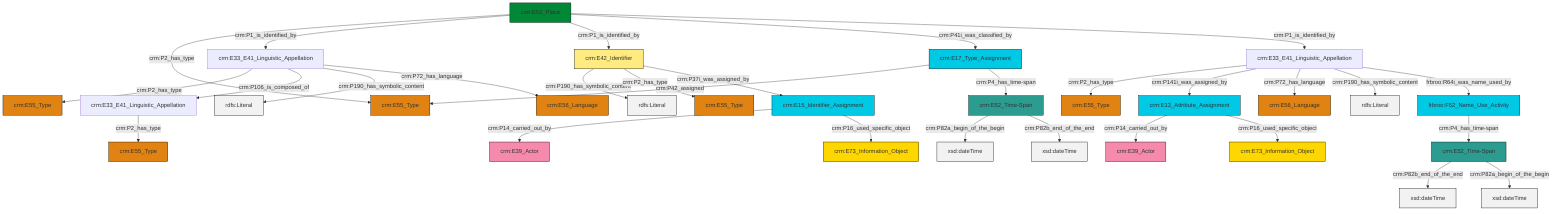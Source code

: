 graph TD
classDef Literal fill:#f2f2f2,stroke:#000000;
classDef CRM_Entity fill:#FFFFFF,stroke:#000000;
classDef Temporal_Entity fill:#00C9E6, stroke:#000000;
classDef Type fill:#E18312, stroke:#000000;
classDef Time-Span fill:#2C9C91, stroke:#000000;
classDef Appellation fill:#FFEB7F, stroke:#000000;
classDef Place fill:#008836, stroke:#000000;
classDef Persistent_Item fill:#B266B2, stroke:#000000;
classDef Conceptual_Object fill:#FFD700, stroke:#000000;
classDef Physical_Thing fill:#D2B48C, stroke:#000000;
classDef Actor fill:#f58aad, stroke:#000000;
classDef PC_Classes fill:#4ce600, stroke:#000000;
classDef Multi fill:#cccccc,stroke:#000000;

0["crm:E53_Place"]:::Place -->|crm:P2_has_type| 1["crm:E55_Type"]:::Type
2["crm:E33_E41_Linguistic_Appellation"]:::Default -->|crm:P2_has_type| 3["crm:E55_Type"]:::Type
4["crm:E33_E41_Linguistic_Appellation"]:::Default -->|crm:P2_has_type| 5["crm:E55_Type"]:::Type
8["crm:E42_Identifier"]:::Appellation -->|crm:P190_has_symbolic_content| 9[rdfs:Literal]:::Literal
10["crm:E33_E41_Linguistic_Appellation"]:::Default -->|crm:P2_has_type| 11["crm:E55_Type"]:::Type
12["crm:E52_Time-Span"]:::Time-Span -->|crm:P82b_end_of_the_end| 13[xsd:dateTime]:::Literal
0["crm:E53_Place"]:::Place -->|crm:P1_is_identified_by| 4["crm:E33_E41_Linguistic_Appellation"]:::Default
2["crm:E33_E41_Linguistic_Appellation"]:::Default -->|crm:P141i_was_assigned_by| 14["crm:E13_Attribute_Assignment"]:::Temporal_Entity
8["crm:E42_Identifier"]:::Appellation -->|crm:P2_has_type| 15["crm:E55_Type"]:::Type
20["crm:E15_Identifier_Assignment"]:::Temporal_Entity -->|crm:P14_carried_out_by| 6["crm:E39_Actor"]:::Actor
14["crm:E13_Attribute_Assignment"]:::Temporal_Entity -->|crm:P14_carried_out_by| 21["crm:E39_Actor"]:::Actor
12["crm:E52_Time-Span"]:::Time-Span -->|crm:P82a_begin_of_the_begin| 22[xsd:dateTime]:::Literal
8["crm:E42_Identifier"]:::Appellation -->|crm:P37i_was_assigned_by| 20["crm:E15_Identifier_Assignment"]:::Temporal_Entity
0["crm:E53_Place"]:::Place -->|crm:P1_is_identified_by| 8["crm:E42_Identifier"]:::Appellation
4["crm:E33_E41_Linguistic_Appellation"]:::Default -->|crm:P106_is_composed_of| 10["crm:E33_E41_Linguistic_Appellation"]:::Default
2["crm:E33_E41_Linguistic_Appellation"]:::Default -->|crm:P72_has_language| 25["crm:E56_Language"]:::Type
0["crm:E53_Place"]:::Place -->|crm:P41i_was_classified_by| 18["crm:E17_Type_Assignment"]:::Temporal_Entity
0["crm:E53_Place"]:::Place -->|crm:P1_is_identified_by| 2["crm:E33_E41_Linguistic_Appellation"]:::Default
2["crm:E33_E41_Linguistic_Appellation"]:::Default -->|crm:P190_has_symbolic_content| 35[rdfs:Literal]:::Literal
14["crm:E13_Attribute_Assignment"]:::Temporal_Entity -->|crm:P16_used_specific_object| 27["crm:E73_Information_Object"]:::Conceptual_Object
18["crm:E17_Type_Assignment"]:::Temporal_Entity -->|crm:P42_assigned| 1["crm:E55_Type"]:::Type
41["crm:E52_Time-Span"]:::Time-Span -->|crm:P82a_begin_of_the_begin| 42[xsd:dateTime]:::Literal
4["crm:E33_E41_Linguistic_Appellation"]:::Default -->|crm:P190_has_symbolic_content| 45[rdfs:Literal]:::Literal
2["crm:E33_E41_Linguistic_Appellation"]:::Default -->|frbroo:R64i_was_name_used_by| 38["frbroo:F52_Name_Use_Activity"]:::Temporal_Entity
4["crm:E33_E41_Linguistic_Appellation"]:::Default -->|crm:P72_has_language| 31["crm:E56_Language"]:::Type
41["crm:E52_Time-Span"]:::Time-Span -->|crm:P82b_end_of_the_end| 50[xsd:dateTime]:::Literal
18["crm:E17_Type_Assignment"]:::Temporal_Entity -->|crm:P4_has_time-span| 41["crm:E52_Time-Span"]:::Time-Span
38["frbroo:F52_Name_Use_Activity"]:::Temporal_Entity -->|crm:P4_has_time-span| 12["crm:E52_Time-Span"]:::Time-Span
20["crm:E15_Identifier_Assignment"]:::Temporal_Entity -->|crm:P16_used_specific_object| 33["crm:E73_Information_Object"]:::Conceptual_Object